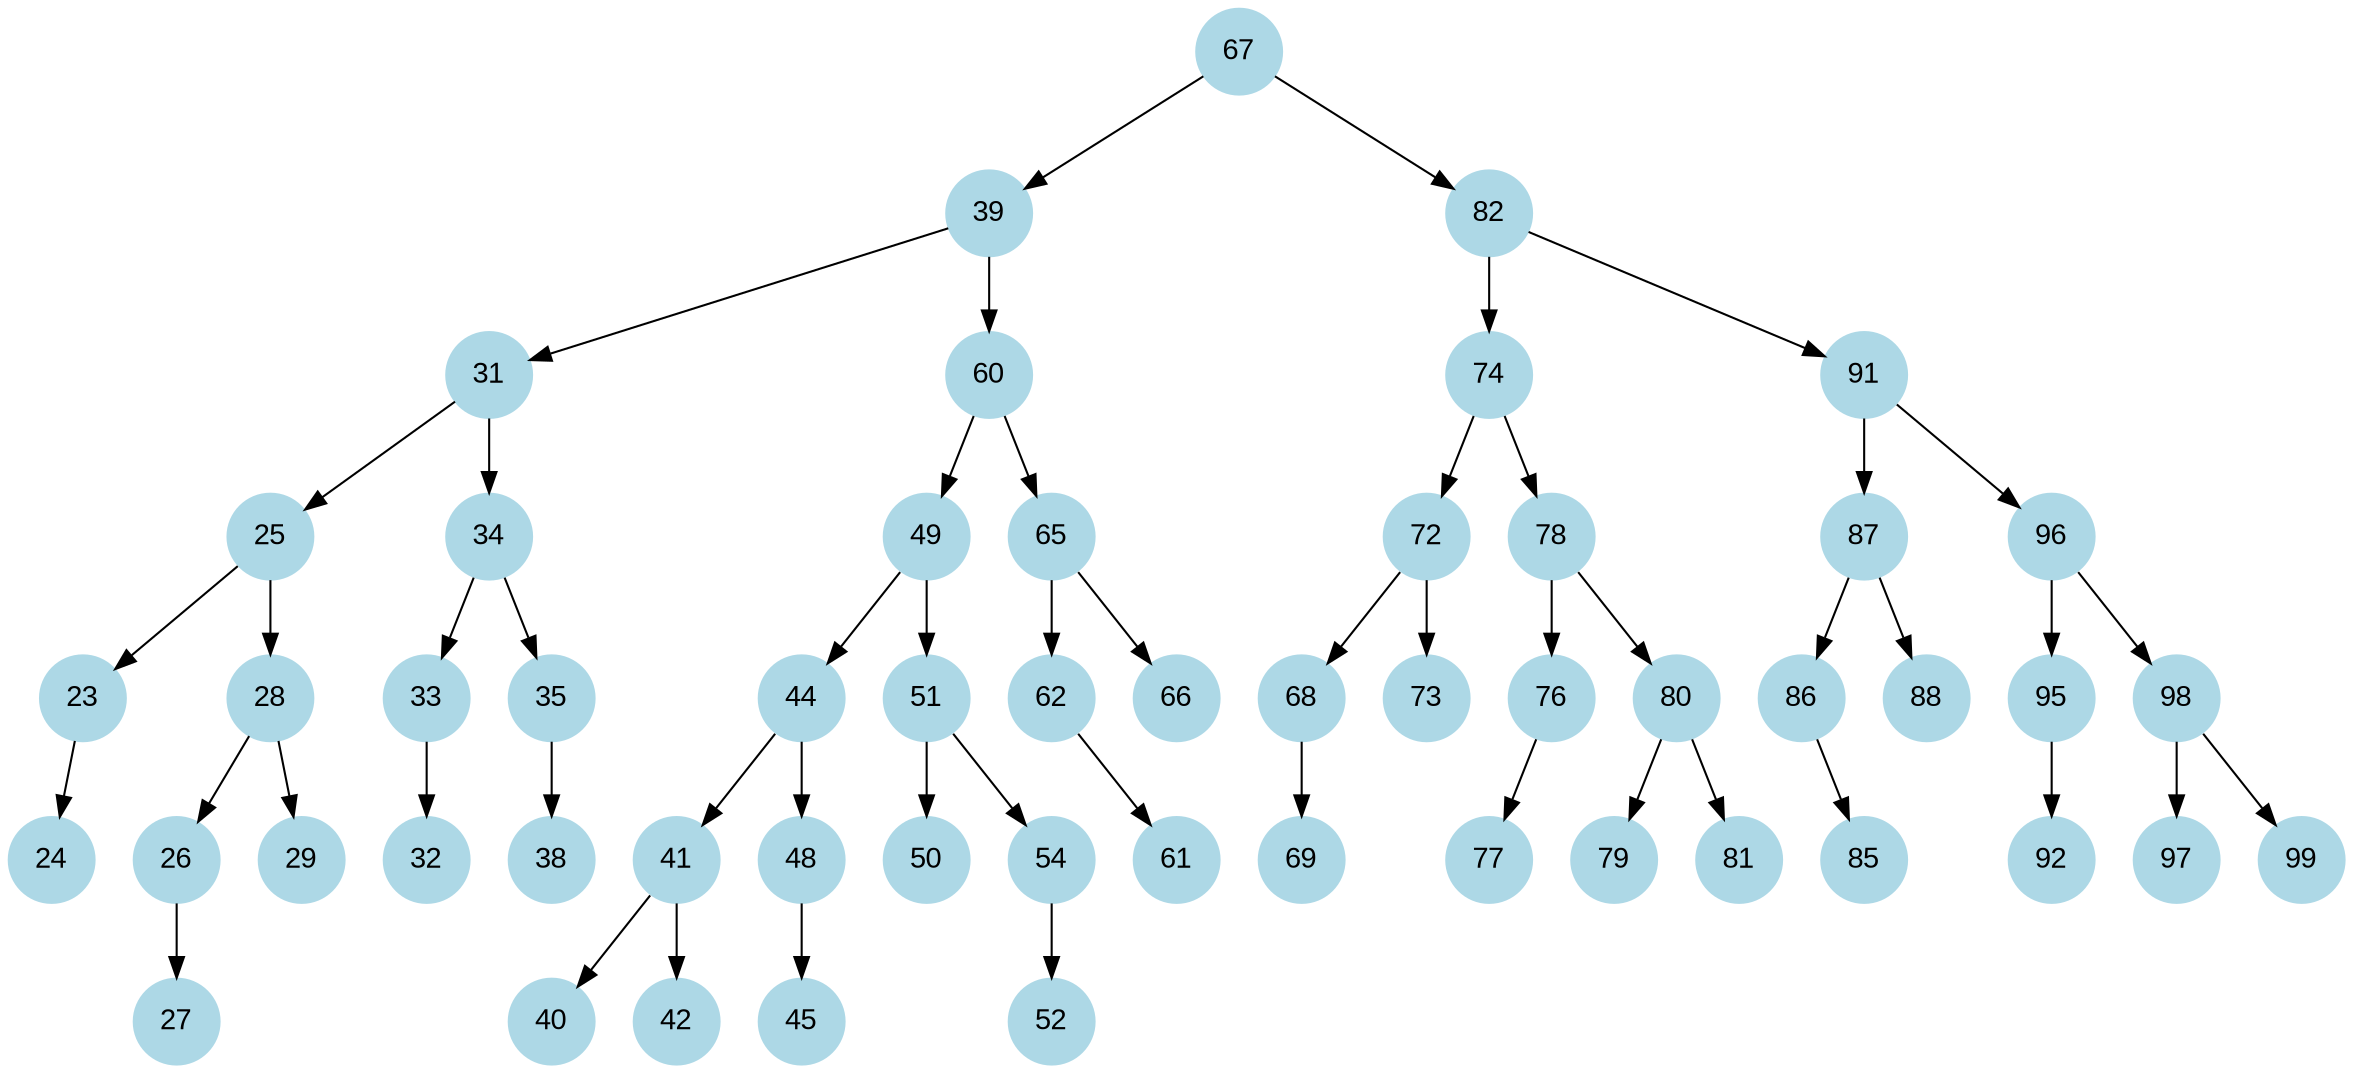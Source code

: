 DIGRAPH AVL {
  Node [shape=circle, style=filled, color=lightblue, fontname=Arial];
	67;
	67 -> 39;
	39;
	39 -> 31;
	31;
	31 -> 25;
	25;
	25 -> 23;
	23;
	23 -> 24;
	24;
	25 -> 28;
	28;
	28 -> 26;
	26;
	26 -> 27;
	27;
	28 -> 29;
	29;
	31 -> 34;
	34;
	34 -> 33;
	33;
	33 -> 32;
	32;
	34 -> 35;
	35;
	35 -> 38;
	38;
	39 -> 60;
	60;
	60 -> 49;
	49;
	49 -> 44;
	44;
	44 -> 41;
	41;
	41 -> 40;
	40;
	41 -> 42;
	42;
	44 -> 48;
	48;
	48 -> 45;
	45;
	49 -> 51;
	51;
	51 -> 50;
	50;
	51 -> 54;
	54;
	54 -> 52;
	52;
	60 -> 65;
	65;
	65 -> 62;
	62;
	62 -> 61;
	61;
	65 -> 66;
	66;
	67 -> 82;
	82;
	82 -> 74;
	74;
	74 -> 72;
	72;
	72 -> 68;
	68;
	68 -> 69;
	69;
	72 -> 73;
	73;
	74 -> 78;
	78;
	78 -> 76;
	76;
	76 -> 77;
	77;
	78 -> 80;
	80;
	80 -> 79;
	79;
	80 -> 81;
	81;
	82 -> 91;
	91;
	91 -> 87;
	87;
	87 -> 86;
	86;
	86 -> 85;
	85;
	87 -> 88;
	88;
	91 -> 96;
	96;
	96 -> 95;
	95;
	95 -> 92;
	92;
	96 -> 98;
	98;
	98 -> 97;
	97;
	98 -> 99;
	99;
}
